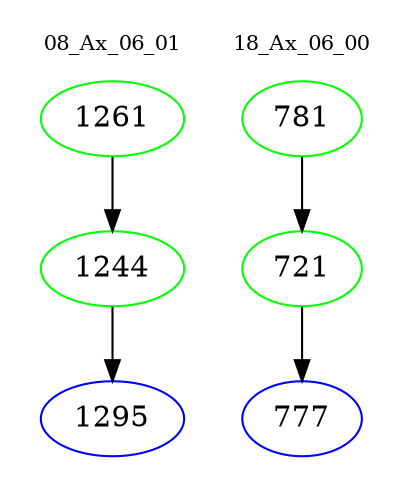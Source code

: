 digraph{
subgraph cluster_0 {
color = white
label = "08_Ax_06_01";
fontsize=10;
T0_1261 [label="1261", color="green"]
T0_1261 -> T0_1244 [color="black"]
T0_1244 [label="1244", color="green"]
T0_1244 -> T0_1295 [color="black"]
T0_1295 [label="1295", color="blue"]
}
subgraph cluster_1 {
color = white
label = "18_Ax_06_00";
fontsize=10;
T1_781 [label="781", color="green"]
T1_781 -> T1_721 [color="black"]
T1_721 [label="721", color="green"]
T1_721 -> T1_777 [color="black"]
T1_777 [label="777", color="blue"]
}
}
